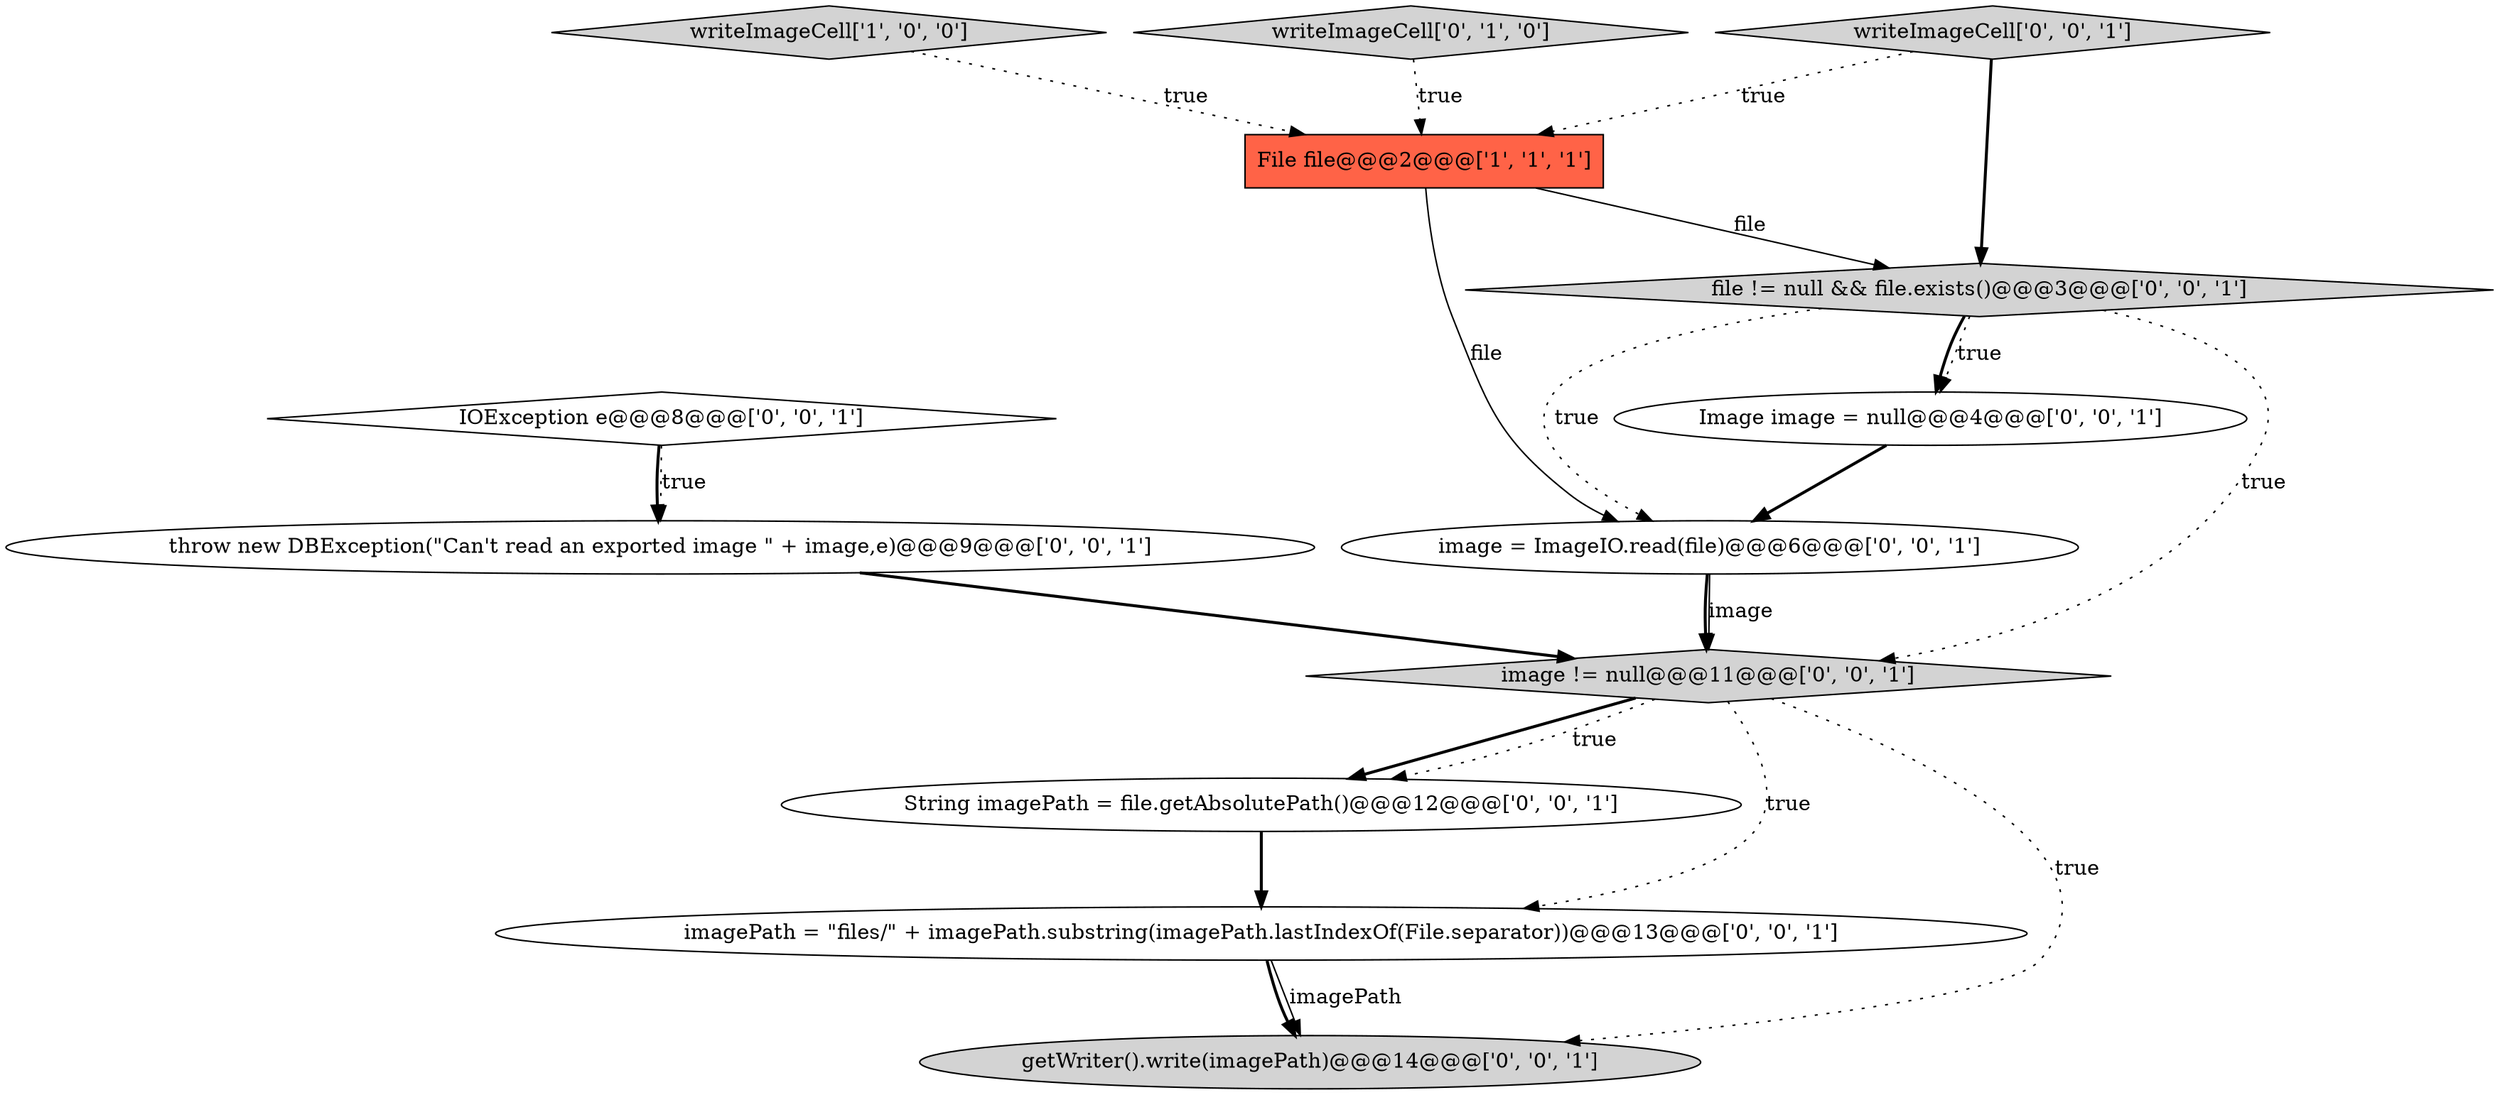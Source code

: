 digraph {
10 [style = filled, label = "String imagePath = file.getAbsolutePath()@@@12@@@['0', '0', '1']", fillcolor = white, shape = ellipse image = "AAA0AAABBB3BBB"];
4 [style = filled, label = "getWriter().write(imagePath)@@@14@@@['0', '0', '1']", fillcolor = lightgray, shape = ellipse image = "AAA0AAABBB3BBB"];
8 [style = filled, label = "Image image = null@@@4@@@['0', '0', '1']", fillcolor = white, shape = ellipse image = "AAA0AAABBB3BBB"];
12 [style = filled, label = "throw new DBException(\"Can't read an exported image \" + image,e)@@@9@@@['0', '0', '1']", fillcolor = white, shape = ellipse image = "AAA0AAABBB3BBB"];
0 [style = filled, label = "writeImageCell['1', '0', '0']", fillcolor = lightgray, shape = diamond image = "AAA0AAABBB1BBB"];
7 [style = filled, label = "image = ImageIO.read(file)@@@6@@@['0', '0', '1']", fillcolor = white, shape = ellipse image = "AAA0AAABBB3BBB"];
11 [style = filled, label = "IOException e@@@8@@@['0', '0', '1']", fillcolor = white, shape = diamond image = "AAA0AAABBB3BBB"];
6 [style = filled, label = "file != null && file.exists()@@@3@@@['0', '0', '1']", fillcolor = lightgray, shape = diamond image = "AAA0AAABBB3BBB"];
1 [style = filled, label = "File file@@@2@@@['1', '1', '1']", fillcolor = tomato, shape = box image = "AAA0AAABBB1BBB"];
5 [style = filled, label = "writeImageCell['0', '0', '1']", fillcolor = lightgray, shape = diamond image = "AAA0AAABBB3BBB"];
9 [style = filled, label = "imagePath = \"files/\" + imagePath.substring(imagePath.lastIndexOf(File.separator))@@@13@@@['0', '0', '1']", fillcolor = white, shape = ellipse image = "AAA0AAABBB3BBB"];
3 [style = filled, label = "image != null@@@11@@@['0', '0', '1']", fillcolor = lightgray, shape = diamond image = "AAA0AAABBB3BBB"];
2 [style = filled, label = "writeImageCell['0', '1', '0']", fillcolor = lightgray, shape = diamond image = "AAA0AAABBB2BBB"];
3->10 [style = bold, label=""];
1->6 [style = solid, label="file"];
0->1 [style = dotted, label="true"];
1->7 [style = solid, label="file"];
11->12 [style = bold, label=""];
9->4 [style = solid, label="imagePath"];
9->4 [style = bold, label=""];
11->12 [style = dotted, label="true"];
6->7 [style = dotted, label="true"];
10->9 [style = bold, label=""];
6->8 [style = bold, label=""];
7->3 [style = bold, label=""];
2->1 [style = dotted, label="true"];
3->10 [style = dotted, label="true"];
6->8 [style = dotted, label="true"];
7->3 [style = solid, label="image"];
3->4 [style = dotted, label="true"];
12->3 [style = bold, label=""];
6->3 [style = dotted, label="true"];
8->7 [style = bold, label=""];
5->1 [style = dotted, label="true"];
3->9 [style = dotted, label="true"];
5->6 [style = bold, label=""];
}
